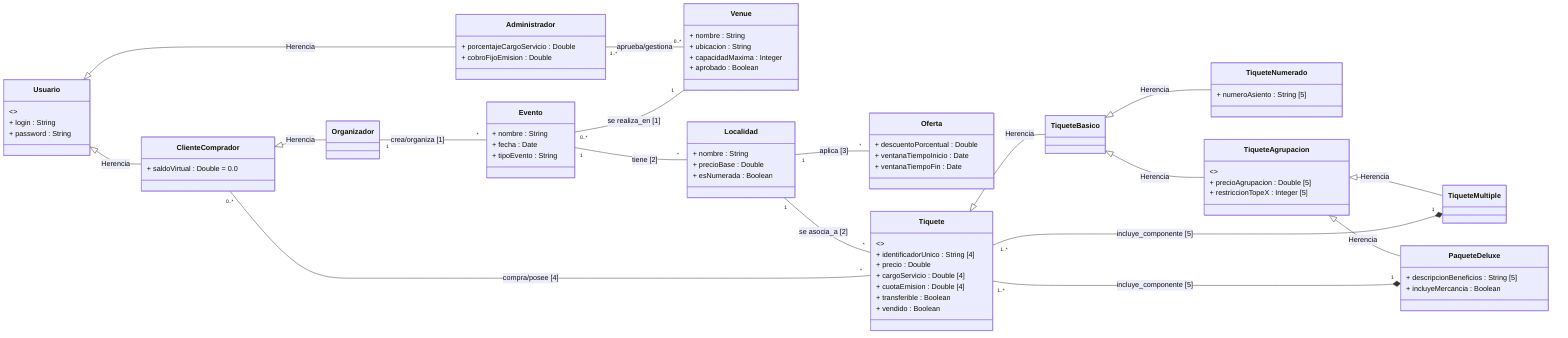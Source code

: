 classDiagram
direction LR
%% 1. Usuarios y Roles
class Usuario {
<>
+ login : String
+ password : String
}
class ClienteComprador {
+ saldoVirtual : Double = 0.0
}
class Organizador
class Administrador {
+ porcentajeCargoServicio : Double
+ cobroFijoEmision : Double
}
Usuario <|-- ClienteComprador : Herencia
Usuario <|-- Administrador : Herencia
ClienteComprador <|-- Organizador : Herencia
%% 2. Eventos y Locaciones
class Venue {
+ nombre : String
+ ubicacion : String
+ capacidadMaxima : Integer
+ aprobado : Boolean
}
class Evento {
+ nombre : String
+ fecha : Date
+ tipoEvento : String
}
class Localidad {
+ nombre : String
+ precioBase : Double
+ esNumerada : Boolean
}
class Oferta {
+ descuentoPorcentual : Double
+ ventanaTiempoInicio : Date
+ ventanaTiempoFin : Date
}
Administrador "1..*" -- "0..*" Venue : aprueba/gestiona
Organizador "1" -- "*" Evento : crea/organiza [1]
Evento "0..*" -- "1" Venue : se realiza_en [1]
Evento "1" -- "*" Localidad : tiene [2]
Localidad "1" -- "*" Oferta : aplica [3]
%% 3. Tiquetes (Jerarquía)
class Tiquete {
<>
+ identificadorUnico : String [4]
+ precio : Double
+ cargoServicio : Double [4]
+ cuotaEmision : Double [4]
+ transferible : Boolean
+ vendido : Boolean
}
class TiqueteBasico
class TiqueteNumerado {
+ numeroAsiento : String [5]
}
class TiqueteAgrupacion {
<>
+ precioAgrupacion : Double [5]
+ restriccionTopeX : Integer [5]
}
class TiqueteMultiple
class PaqueteDeluxe {
+ descripcionBeneficios : String [5]
+ incluyeMercancia : Boolean
}
Tiquete <|-- TiqueteBasico : Herencia
TiqueteBasico <|-- TiqueteNumerado : Herencia
TiqueteBasico <|-- TiqueteAgrupacion : Herencia
TiqueteAgrupacion <|-- TiqueteMultiple : Herencia
TiqueteAgrupacion <|-- PaqueteDeluxe : Herencia
%% 4. Relaciones de Venta y Composición
Localidad "1" -- "*" Tiquete : se asocia_a [2]
ClienteComprador "0..*" -- "*" Tiquete : compra/posee [4]
TiqueteMultiple "1" *-- "1..*" Tiquete : incluye_componente [5]
PaqueteDeluxe "1" *-- "1..*" Tiquete : incluye_componente [5]